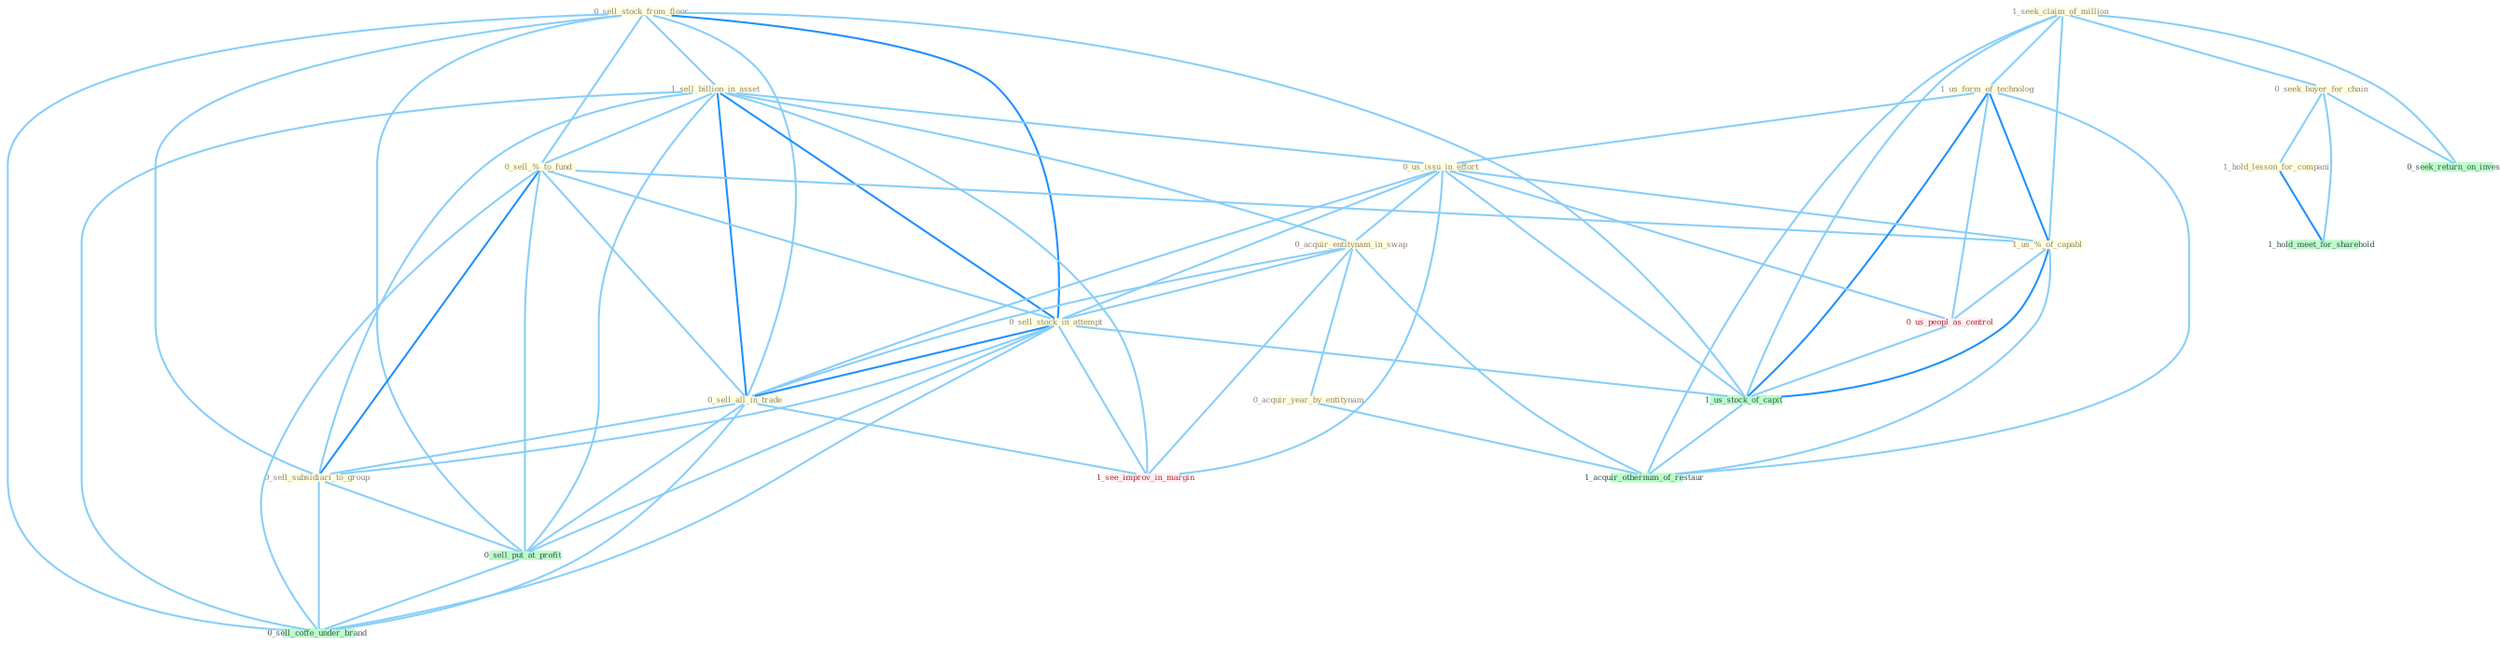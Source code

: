 Graph G{ 
    node
    [shape=polygon,style=filled,width=.5,height=.06,color="#BDFCC9",fixedsize=true,fontsize=4,
    fontcolor="#2f4f4f"];
    {node
    [color="#ffffe0", fontcolor="#8b7d6b"] "0_sell_stock_from_floor " "1_sell_billion_in_asset " "0_sell_%_to_fund " "1_seek_claim_of_million " "0_seek_buyer_for_chain " "1_us_form_of_technolog " "0_us_issu_in_effort " "1_us_%_of_capabl " "0_acquir_entitynam_in_swap " "0_sell_stock_in_attempt " "0_sell_all_in_trade " "0_acquir_year_by_entitynam " "1_hold_lesson_for_compani " "0_sell_subsidiari_to_group "}
{node [color="#fff0f5", fontcolor="#b22222"] "0_us_peopl_as_control " "1_see_improv_in_margin "}
edge [color="#B0E2FF"];

	"0_sell_stock_from_floor " -- "1_sell_billion_in_asset " [w="1", color="#87cefa" ];
	"0_sell_stock_from_floor " -- "0_sell_%_to_fund " [w="1", color="#87cefa" ];
	"0_sell_stock_from_floor " -- "0_sell_stock_in_attempt " [w="2", color="#1e90ff" , len=0.8];
	"0_sell_stock_from_floor " -- "0_sell_all_in_trade " [w="1", color="#87cefa" ];
	"0_sell_stock_from_floor " -- "0_sell_subsidiari_to_group " [w="1", color="#87cefa" ];
	"0_sell_stock_from_floor " -- "0_sell_put_at_profit " [w="1", color="#87cefa" ];
	"0_sell_stock_from_floor " -- "1_us_stock_of_capit " [w="1", color="#87cefa" ];
	"0_sell_stock_from_floor " -- "0_sell_coffe_under_brand " [w="1", color="#87cefa" ];
	"1_sell_billion_in_asset " -- "0_sell_%_to_fund " [w="1", color="#87cefa" ];
	"1_sell_billion_in_asset " -- "0_us_issu_in_effort " [w="1", color="#87cefa" ];
	"1_sell_billion_in_asset " -- "0_acquir_entitynam_in_swap " [w="1", color="#87cefa" ];
	"1_sell_billion_in_asset " -- "0_sell_stock_in_attempt " [w="2", color="#1e90ff" , len=0.8];
	"1_sell_billion_in_asset " -- "0_sell_all_in_trade " [w="2", color="#1e90ff" , len=0.8];
	"1_sell_billion_in_asset " -- "0_sell_subsidiari_to_group " [w="1", color="#87cefa" ];
	"1_sell_billion_in_asset " -- "0_sell_put_at_profit " [w="1", color="#87cefa" ];
	"1_sell_billion_in_asset " -- "1_see_improv_in_margin " [w="1", color="#87cefa" ];
	"1_sell_billion_in_asset " -- "0_sell_coffe_under_brand " [w="1", color="#87cefa" ];
	"0_sell_%_to_fund " -- "1_us_%_of_capabl " [w="1", color="#87cefa" ];
	"0_sell_%_to_fund " -- "0_sell_stock_in_attempt " [w="1", color="#87cefa" ];
	"0_sell_%_to_fund " -- "0_sell_all_in_trade " [w="1", color="#87cefa" ];
	"0_sell_%_to_fund " -- "0_sell_subsidiari_to_group " [w="2", color="#1e90ff" , len=0.8];
	"0_sell_%_to_fund " -- "0_sell_put_at_profit " [w="1", color="#87cefa" ];
	"0_sell_%_to_fund " -- "0_sell_coffe_under_brand " [w="1", color="#87cefa" ];
	"1_seek_claim_of_million " -- "0_seek_buyer_for_chain " [w="1", color="#87cefa" ];
	"1_seek_claim_of_million " -- "1_us_form_of_technolog " [w="1", color="#87cefa" ];
	"1_seek_claim_of_million " -- "1_us_%_of_capabl " [w="1", color="#87cefa" ];
	"1_seek_claim_of_million " -- "0_seek_return_on_invest " [w="1", color="#87cefa" ];
	"1_seek_claim_of_million " -- "1_us_stock_of_capit " [w="1", color="#87cefa" ];
	"1_seek_claim_of_million " -- "1_acquir_othernum_of_restaur " [w="1", color="#87cefa" ];
	"0_seek_buyer_for_chain " -- "1_hold_lesson_for_compani " [w="1", color="#87cefa" ];
	"0_seek_buyer_for_chain " -- "0_seek_return_on_invest " [w="1", color="#87cefa" ];
	"0_seek_buyer_for_chain " -- "1_hold_meet_for_sharehold " [w="1", color="#87cefa" ];
	"1_us_form_of_technolog " -- "0_us_issu_in_effort " [w="1", color="#87cefa" ];
	"1_us_form_of_technolog " -- "1_us_%_of_capabl " [w="2", color="#1e90ff" , len=0.8];
	"1_us_form_of_technolog " -- "0_us_peopl_as_control " [w="1", color="#87cefa" ];
	"1_us_form_of_technolog " -- "1_us_stock_of_capit " [w="2", color="#1e90ff" , len=0.8];
	"1_us_form_of_technolog " -- "1_acquir_othernum_of_restaur " [w="1", color="#87cefa" ];
	"0_us_issu_in_effort " -- "1_us_%_of_capabl " [w="1", color="#87cefa" ];
	"0_us_issu_in_effort " -- "0_acquir_entitynam_in_swap " [w="1", color="#87cefa" ];
	"0_us_issu_in_effort " -- "0_sell_stock_in_attempt " [w="1", color="#87cefa" ];
	"0_us_issu_in_effort " -- "0_sell_all_in_trade " [w="1", color="#87cefa" ];
	"0_us_issu_in_effort " -- "0_us_peopl_as_control " [w="1", color="#87cefa" ];
	"0_us_issu_in_effort " -- "1_us_stock_of_capit " [w="1", color="#87cefa" ];
	"0_us_issu_in_effort " -- "1_see_improv_in_margin " [w="1", color="#87cefa" ];
	"1_us_%_of_capabl " -- "0_us_peopl_as_control " [w="1", color="#87cefa" ];
	"1_us_%_of_capabl " -- "1_us_stock_of_capit " [w="2", color="#1e90ff" , len=0.8];
	"1_us_%_of_capabl " -- "1_acquir_othernum_of_restaur " [w="1", color="#87cefa" ];
	"0_acquir_entitynam_in_swap " -- "0_sell_stock_in_attempt " [w="1", color="#87cefa" ];
	"0_acquir_entitynam_in_swap " -- "0_sell_all_in_trade " [w="1", color="#87cefa" ];
	"0_acquir_entitynam_in_swap " -- "0_acquir_year_by_entitynam " [w="1", color="#87cefa" ];
	"0_acquir_entitynam_in_swap " -- "1_see_improv_in_margin " [w="1", color="#87cefa" ];
	"0_acquir_entitynam_in_swap " -- "1_acquir_othernum_of_restaur " [w="1", color="#87cefa" ];
	"0_sell_stock_in_attempt " -- "0_sell_all_in_trade " [w="2", color="#1e90ff" , len=0.8];
	"0_sell_stock_in_attempt " -- "0_sell_subsidiari_to_group " [w="1", color="#87cefa" ];
	"0_sell_stock_in_attempt " -- "0_sell_put_at_profit " [w="1", color="#87cefa" ];
	"0_sell_stock_in_attempt " -- "1_us_stock_of_capit " [w="1", color="#87cefa" ];
	"0_sell_stock_in_attempt " -- "1_see_improv_in_margin " [w="1", color="#87cefa" ];
	"0_sell_stock_in_attempt " -- "0_sell_coffe_under_brand " [w="1", color="#87cefa" ];
	"0_sell_all_in_trade " -- "0_sell_subsidiari_to_group " [w="1", color="#87cefa" ];
	"0_sell_all_in_trade " -- "0_sell_put_at_profit " [w="1", color="#87cefa" ];
	"0_sell_all_in_trade " -- "1_see_improv_in_margin " [w="1", color="#87cefa" ];
	"0_sell_all_in_trade " -- "0_sell_coffe_under_brand " [w="1", color="#87cefa" ];
	"0_acquir_year_by_entitynam " -- "1_acquir_othernum_of_restaur " [w="1", color="#87cefa" ];
	"1_hold_lesson_for_compani " -- "1_hold_meet_for_sharehold " [w="2", color="#1e90ff" , len=0.8];
	"0_sell_subsidiari_to_group " -- "0_sell_put_at_profit " [w="1", color="#87cefa" ];
	"0_sell_subsidiari_to_group " -- "0_sell_coffe_under_brand " [w="1", color="#87cefa" ];
	"0_us_peopl_as_control " -- "1_us_stock_of_capit " [w="1", color="#87cefa" ];
	"0_sell_put_at_profit " -- "0_sell_coffe_under_brand " [w="1", color="#87cefa" ];
	"1_us_stock_of_capit " -- "1_acquir_othernum_of_restaur " [w="1", color="#87cefa" ];
}